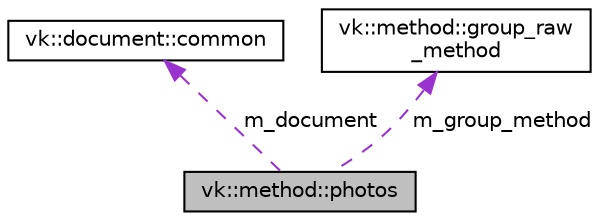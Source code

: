 digraph "vk::method::photos"
{
 // LATEX_PDF_SIZE
  edge [fontname="Helvetica",fontsize="10",labelfontname="Helvetica",labelfontsize="10"];
  node [fontname="Helvetica",fontsize="10",shape=record];
  Node1 [label="vk::method::photos",height=0.2,width=0.4,color="black", fillcolor="grey75", style="filled", fontcolor="black",tooltip="The photos methods representation."];
  Node2 -> Node1 [dir="back",color="darkorchid3",fontsize="10",style="dashed",label=" m_document" ,fontname="Helvetica"];
  Node2 [label="vk::document::common",height=0.2,width=0.4,color="black", fillcolor="white", style="filled",URL="$classvk_1_1document_1_1common.html",tooltip="The base class for vk::docs, vk::photos and vk::video."];
  Node3 -> Node1 [dir="back",color="darkorchid3",fontsize="10",style="dashed",label=" m_group_method" ,fontname="Helvetica"];
  Node3 [label="vk::method::group_raw\l_method",height=0.2,width=0.4,color="black", fillcolor="white", style="filled",URL="$classvk_1_1method_1_1group__raw__method.html",tooltip=" "];
}
